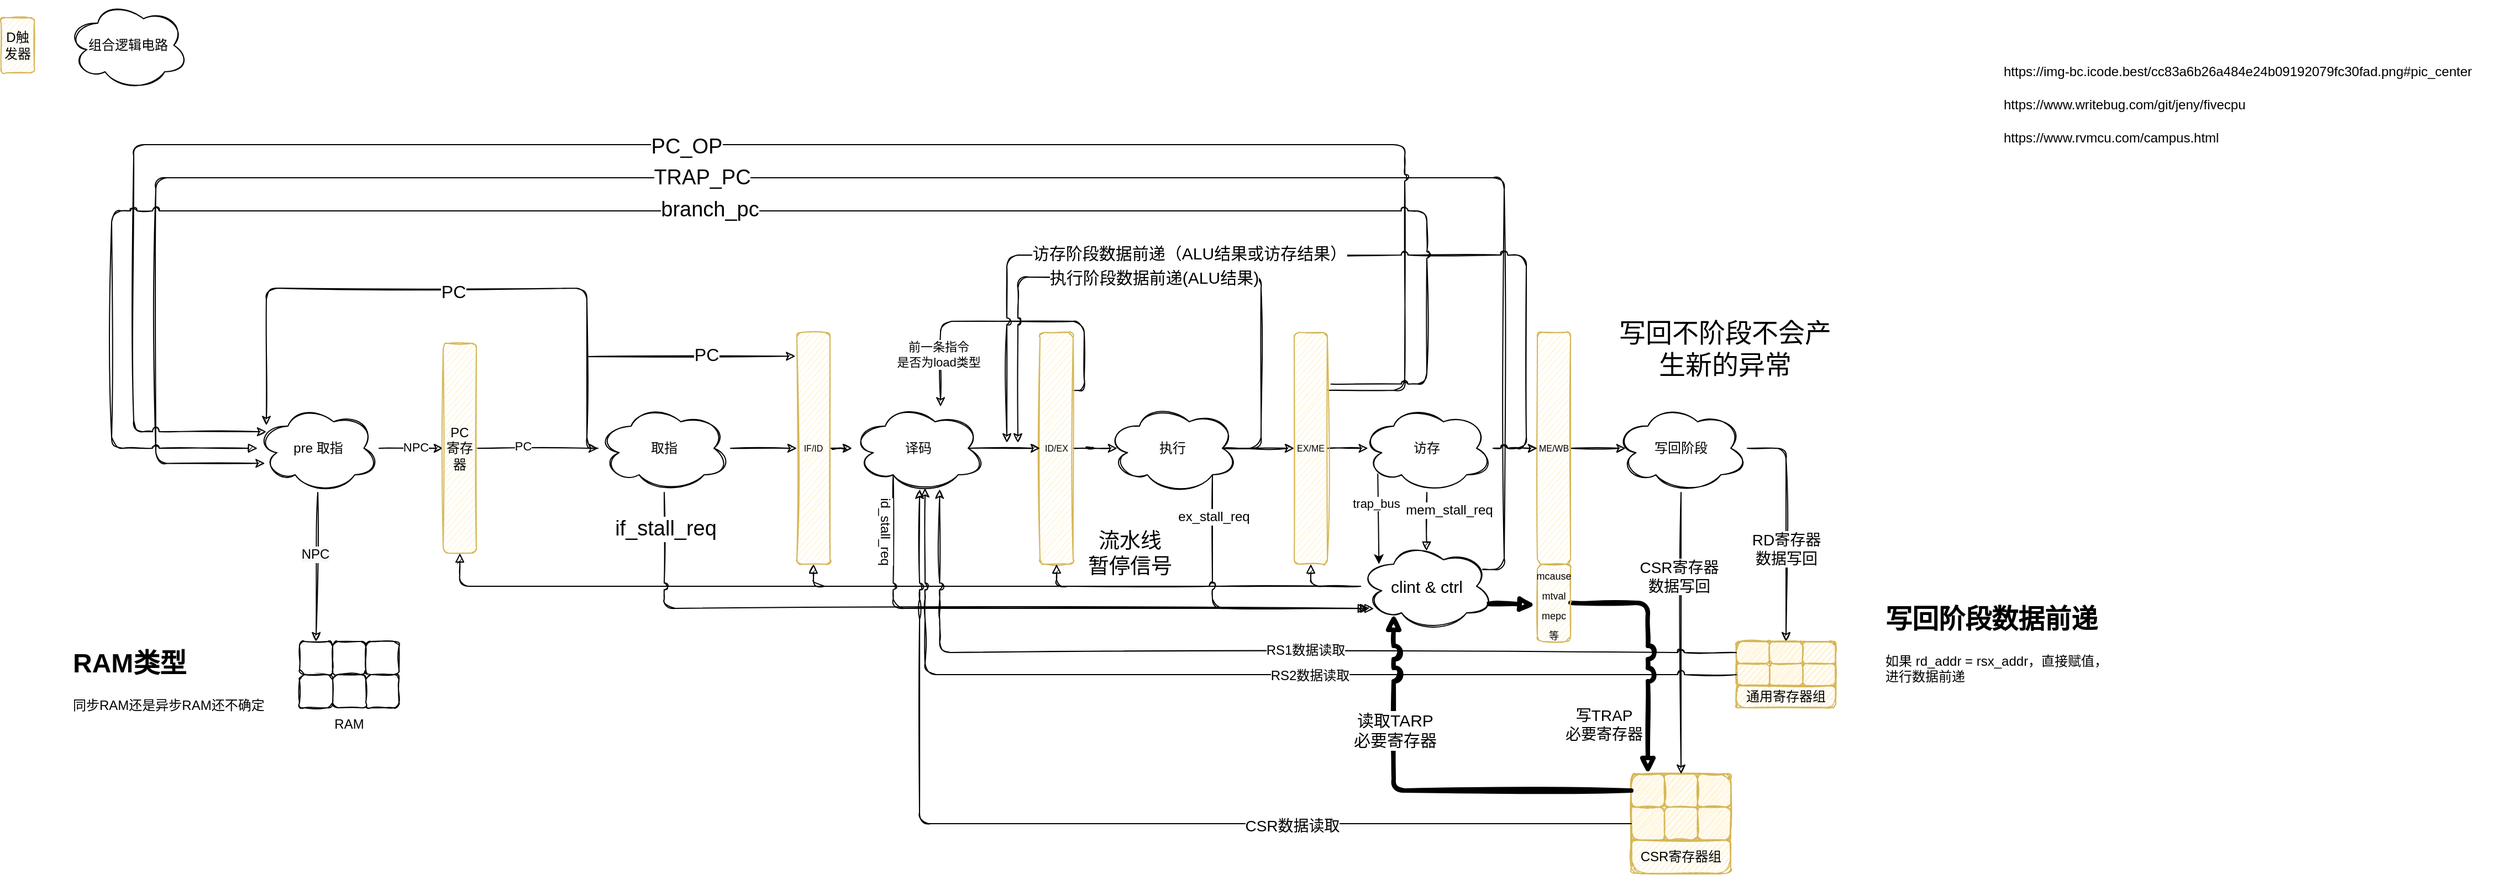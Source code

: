 <mxfile>
    <diagram id="fFQ4FI2WHlDWYevL5R3L" name="第 1 页">
        <mxGraphModel dx="1967" dy="697" grid="1" gridSize="10" guides="1" tooltips="1" connect="1" arrows="1" fold="1" page="1" pageScale="1" pageWidth="827" pageHeight="1169" background="#ffffff" math="0" shadow="0">
            <root>
                <mxCell id="0"/>
                <mxCell id="1" parent="0"/>
                <mxCell id="73" style="edgeStyle=orthogonalEdgeStyle;rounded=1;sketch=1;jumpStyle=arc;jumpSize=6;html=1;fontSize=9;endArrow=block;strokeColor=default;strokeWidth=1;entryX=0.5;entryY=1;entryDx=0;entryDy=0;" parent="1" source="54" target="zGGGupaVOVgGhXEfBQD1-1" edge="1">
                    <mxGeometry relative="1" as="geometry">
                        <mxPoint x="7.5" y="580" as="targetPoint"/>
                    </mxGeometry>
                </mxCell>
                <mxCell id="74" style="edgeStyle=orthogonalEdgeStyle;rounded=1;sketch=1;jumpStyle=arc;jumpSize=6;html=1;entryX=0.5;entryY=1;entryDx=0;entryDy=0;fontSize=9;endArrow=block;strokeColor=default;strokeWidth=1;" parent="1" source="54" target="36" edge="1">
                    <mxGeometry relative="1" as="geometry"/>
                </mxCell>
                <mxCell id="75" value="流水线&lt;br&gt;暂停信号" style="edgeLabel;html=1;align=center;verticalAlign=middle;resizable=0;points=[];fontSize=19;rounded=1;" parent="74" vertex="1" connectable="0">
                    <mxGeometry x="0.449" y="1" relative="1" as="geometry">
                        <mxPoint x="403" y="-31" as="offset"/>
                    </mxGeometry>
                </mxCell>
                <mxCell id="77" style="edgeStyle=orthogonalEdgeStyle;rounded=1;sketch=1;jumpStyle=arc;jumpSize=6;html=1;fontSize=19;endArrow=block;strokeColor=default;strokeWidth=1;" parent="1" source="AuDMVpWPDX14XM7IN1FL-46" target="54" edge="1">
                    <mxGeometry relative="1" as="geometry">
                        <mxPoint x="-40" y="610" as="targetPoint"/>
                        <Array as="points">
                            <mxPoint x="-100" y="600"/>
                        </Array>
                    </mxGeometry>
                </mxCell>
                <mxCell id="82" value="if_stall_req" style="edgeLabel;html=1;align=center;verticalAlign=middle;resizable=0;points=[];fontSize=19;rounded=1;" parent="77" vertex="1" connectable="0">
                    <mxGeometry x="-0.909" y="1" relative="1" as="geometry">
                        <mxPoint y="-1" as="offset"/>
                    </mxGeometry>
                </mxCell>
                <mxCell id="60" style="edgeStyle=orthogonalEdgeStyle;rounded=1;sketch=1;jumpStyle=arc;html=1;fontSize=14;jumpSize=12;entryX=0.061;entryY=0.671;entryDx=0;entryDy=0;entryPerimeter=0;exitX=0.92;exitY=0.31;exitDx=0;exitDy=0;exitPerimeter=0;" parent="1" source="54" target="6" edge="1">
                    <mxGeometry relative="1" as="geometry">
                        <mxPoint x="-560" y="280" as="targetPoint"/>
                        <mxPoint x="660" y="545" as="sourcePoint"/>
                        <Array as="points">
                            <mxPoint x="660" y="565"/>
                            <mxPoint x="660" y="210"/>
                            <mxPoint x="-560" y="210"/>
                            <mxPoint x="-560" y="469"/>
                        </Array>
                    </mxGeometry>
                </mxCell>
                <mxCell id="61" value="TRAP_PC" style="edgeLabel;html=1;align=center;verticalAlign=middle;resizable=0;points=[];fontSize=19;rounded=1;" parent="60" vertex="1" connectable="0">
                    <mxGeometry x="0.128" relative="1" as="geometry">
                        <mxPoint as="offset"/>
                    </mxGeometry>
                </mxCell>
                <mxCell id="AuDMVpWPDX14XM7IN1FL-55" style="edgeStyle=orthogonalEdgeStyle;rounded=1;orthogonalLoop=1;jettySize=auto;html=1;fontSize=12;sketch=1;" parent="1" source="zGGGupaVOVgGhXEfBQD1-1" target="AuDMVpWPDX14XM7IN1FL-47" edge="1">
                    <mxGeometry relative="1" as="geometry"/>
                </mxCell>
                <mxCell id="zGGGupaVOVgGhXEfBQD1-1" value="IF/ID" style="rounded=1;whiteSpace=wrap;html=1;fontSize=8;fillColor=#fff2cc;strokeColor=#d6b656;sketch=1;" parent="1" vertex="1">
                    <mxGeometry x="20" y="350" width="30" height="210" as="geometry"/>
                </mxCell>
                <mxCell id="AuDMVpWPDX14XM7IN1FL-58" style="edgeStyle=orthogonalEdgeStyle;rounded=1;orthogonalLoop=1;jettySize=auto;html=1;exitX=1;exitY=0.5;exitDx=0;exitDy=0;entryX=0.083;entryY=0.5;entryDx=0;entryDy=0;entryPerimeter=0;fontSize=12;sketch=1;" parent="1" source="AuDMVpWPDX14XM7IN1FL-5" target="AuDMVpWPDX14XM7IN1FL-49" edge="1">
                    <mxGeometry relative="1" as="geometry"/>
                </mxCell>
                <mxCell id="49" style="edgeStyle=orthogonalEdgeStyle;html=1;exitX=1;exitY=0.25;exitDx=0;exitDy=0;jumpStyle=line;rounded=1;sketch=1;" parent="1" source="AuDMVpWPDX14XM7IN1FL-5" target="AuDMVpWPDX14XM7IN1FL-47" edge="1">
                    <mxGeometry relative="1" as="geometry">
                        <mxPoint x="150" y="320" as="targetPoint"/>
                        <Array as="points">
                            <mxPoint x="280" y="403"/>
                            <mxPoint x="280" y="340"/>
                            <mxPoint x="150" y="340"/>
                        </Array>
                    </mxGeometry>
                </mxCell>
                <mxCell id="50" value="前一条指令&lt;br&gt;是否为load类型" style="edgeLabel;html=1;align=center;verticalAlign=middle;resizable=0;points=[];sketch=1;rounded=1;" parent="49" vertex="1" connectable="0">
                    <mxGeometry x="-0.169" y="-1" relative="1" as="geometry">
                        <mxPoint x="-88" y="31" as="offset"/>
                    </mxGeometry>
                </mxCell>
                <mxCell id="AuDMVpWPDX14XM7IN1FL-5" value="ID/EX" style="rounded=1;whiteSpace=wrap;html=1;fontSize=8;fillColor=#fff2cc;strokeColor=#d6b656;sketch=1;" parent="1" vertex="1">
                    <mxGeometry x="240" y="350" width="30" height="210" as="geometry"/>
                </mxCell>
                <mxCell id="AuDMVpWPDX14XM7IN1FL-61" style="edgeStyle=orthogonalEdgeStyle;rounded=1;orthogonalLoop=1;jettySize=auto;html=1;exitX=1;exitY=0.5;exitDx=0;exitDy=0;entryX=0.057;entryY=0.5;entryDx=0;entryDy=0;entryPerimeter=0;fontSize=12;sketch=1;" parent="1" source="AuDMVpWPDX14XM7IN1FL-6" target="AuDMVpWPDX14XM7IN1FL-50" edge="1">
                    <mxGeometry relative="1" as="geometry"/>
                </mxCell>
                <mxCell id="52" style="edgeStyle=orthogonalEdgeStyle;rounded=1;sketch=1;jumpStyle=arc;html=1;exitX=1;exitY=0.25;exitDx=0;exitDy=0;fontSize=19;entryX=0.073;entryY=0.313;entryDx=0;entryDy=0;entryPerimeter=0;" parent="1" source="AuDMVpWPDX14XM7IN1FL-6" target="6" edge="1">
                    <mxGeometry relative="1" as="geometry">
                        <mxPoint x="-570" y="440" as="targetPoint"/>
                        <Array as="points">
                            <mxPoint x="570" y="403"/>
                            <mxPoint x="570" y="180"/>
                            <mxPoint x="-580" y="180"/>
                            <mxPoint x="-580" y="440"/>
                        </Array>
                    </mxGeometry>
                </mxCell>
                <mxCell id="53" value="PC_OP" style="edgeLabel;html=1;align=center;verticalAlign=middle;resizable=0;points=[];fontSize=19;rounded=1;" parent="52" vertex="1" connectable="0">
                    <mxGeometry x="0.035" y="2" relative="1" as="geometry">
                        <mxPoint as="offset"/>
                    </mxGeometry>
                </mxCell>
                <mxCell id="AuDMVpWPDX14XM7IN1FL-6" value="EX/ME" style="rounded=1;whiteSpace=wrap;html=1;fontSize=8;fillColor=#fff2cc;strokeColor=#d6b656;sketch=1;" parent="1" vertex="1">
                    <mxGeometry x="470" y="350" width="30" height="210" as="geometry"/>
                </mxCell>
                <mxCell id="AuDMVpWPDX14XM7IN1FL-70" style="edgeStyle=orthogonalEdgeStyle;rounded=1;orthogonalLoop=1;jettySize=auto;html=1;entryX=0.083;entryY=0.5;entryDx=0;entryDy=0;entryPerimeter=0;fontSize=12;sketch=1;" parent="1" source="AuDMVpWPDX14XM7IN1FL-7" target="AuDMVpWPDX14XM7IN1FL-69" edge="1">
                    <mxGeometry relative="1" as="geometry"/>
                </mxCell>
                <mxCell id="AuDMVpWPDX14XM7IN1FL-7" value="ME/WB" style="rounded=1;whiteSpace=wrap;html=1;fontSize=8;fillColor=#fff2cc;strokeColor=#d6b656;sketch=1;" parent="1" vertex="1">
                    <mxGeometry x="690" y="350" width="30" height="210" as="geometry"/>
                </mxCell>
                <mxCell id="AuDMVpWPDX14XM7IN1FL-26" value="" style="group;sketch=1;rounded=1;fillColor=#fff2cc;strokeColor=#d6b656;" parent="1" vertex="1" connectable="0">
                    <mxGeometry x="775" y="750" width="90" height="90" as="geometry"/>
                </mxCell>
                <mxCell id="AuDMVpWPDX14XM7IN1FL-27" value="" style="group;sketch=1;rounded=1;fillColor=#fff2cc;strokeColor=#d6b656;" parent="AuDMVpWPDX14XM7IN1FL-26" vertex="1" connectable="0">
                    <mxGeometry width="90" height="60" as="geometry"/>
                </mxCell>
                <mxCell id="AuDMVpWPDX14XM7IN1FL-28" value="" style="rounded=1;whiteSpace=wrap;html=1;fontSize=8;sketch=1;fillColor=#fff2cc;strokeColor=#d6b656;" parent="AuDMVpWPDX14XM7IN1FL-27" vertex="1">
                    <mxGeometry width="30" height="30" as="geometry"/>
                </mxCell>
                <mxCell id="AuDMVpWPDX14XM7IN1FL-29" value="" style="rounded=1;whiteSpace=wrap;html=1;fontSize=8;sketch=1;fillColor=#fff2cc;strokeColor=#d6b656;" parent="AuDMVpWPDX14XM7IN1FL-27" vertex="1">
                    <mxGeometry x="30" width="30" height="30" as="geometry"/>
                </mxCell>
                <mxCell id="AuDMVpWPDX14XM7IN1FL-30" value="" style="rounded=1;whiteSpace=wrap;html=1;fontSize=8;sketch=1;fillColor=#fff2cc;strokeColor=#d6b656;" parent="AuDMVpWPDX14XM7IN1FL-27" vertex="1">
                    <mxGeometry x="60" width="30" height="30" as="geometry"/>
                </mxCell>
                <mxCell id="AuDMVpWPDX14XM7IN1FL-31" value="" style="rounded=1;whiteSpace=wrap;html=1;fontSize=8;sketch=1;fillColor=#fff2cc;strokeColor=#d6b656;" parent="AuDMVpWPDX14XM7IN1FL-27" vertex="1">
                    <mxGeometry x="60" y="30" width="30" height="30" as="geometry"/>
                </mxCell>
                <mxCell id="AuDMVpWPDX14XM7IN1FL-32" value="" style="rounded=1;whiteSpace=wrap;html=1;fontSize=8;sketch=1;fillColor=#fff2cc;strokeColor=#d6b656;" parent="AuDMVpWPDX14XM7IN1FL-27" vertex="1">
                    <mxGeometry x="30" y="30" width="30" height="30" as="geometry"/>
                </mxCell>
                <mxCell id="AuDMVpWPDX14XM7IN1FL-33" value="" style="rounded=1;whiteSpace=wrap;html=1;fontSize=8;sketch=1;fillColor=#fff2cc;strokeColor=#d6b656;" parent="AuDMVpWPDX14XM7IN1FL-27" vertex="1">
                    <mxGeometry y="30" width="30" height="30" as="geometry"/>
                </mxCell>
                <mxCell id="AuDMVpWPDX14XM7IN1FL-34" value="CSR寄存器组" style="text;html=1;strokeColor=#d6b656;fillColor=#fff2cc;align=center;verticalAlign=middle;whiteSpace=wrap;rounded=1;fontSize=12;sketch=1;" parent="AuDMVpWPDX14XM7IN1FL-26" vertex="1">
                    <mxGeometry y="60" width="90" height="30" as="geometry"/>
                </mxCell>
                <mxCell id="AuDMVpWPDX14XM7IN1FL-37" value="" style="group;sketch=1;rounded=1;" parent="1" vertex="1" connectable="0">
                    <mxGeometry x="-430" y="630" width="90" height="90" as="geometry"/>
                </mxCell>
                <mxCell id="AuDMVpWPDX14XM7IN1FL-38" value="" style="group;sketch=1;rounded=1;" parent="AuDMVpWPDX14XM7IN1FL-37" vertex="1" connectable="0">
                    <mxGeometry width="90" height="60" as="geometry"/>
                </mxCell>
                <mxCell id="AuDMVpWPDX14XM7IN1FL-39" value="" style="rounded=1;whiteSpace=wrap;html=1;fontSize=8;sketch=1;" parent="AuDMVpWPDX14XM7IN1FL-38" vertex="1">
                    <mxGeometry width="30" height="30" as="geometry"/>
                </mxCell>
                <mxCell id="AuDMVpWPDX14XM7IN1FL-40" value="" style="rounded=1;whiteSpace=wrap;html=1;fontSize=8;sketch=1;" parent="AuDMVpWPDX14XM7IN1FL-38" vertex="1">
                    <mxGeometry x="30" width="30" height="30" as="geometry"/>
                </mxCell>
                <mxCell id="AuDMVpWPDX14XM7IN1FL-41" value="" style="rounded=1;whiteSpace=wrap;html=1;fontSize=8;sketch=1;" parent="AuDMVpWPDX14XM7IN1FL-38" vertex="1">
                    <mxGeometry x="60" width="30" height="30" as="geometry"/>
                </mxCell>
                <mxCell id="AuDMVpWPDX14XM7IN1FL-42" value="" style="rounded=1;whiteSpace=wrap;html=1;fontSize=8;sketch=1;" parent="AuDMVpWPDX14XM7IN1FL-38" vertex="1">
                    <mxGeometry x="60" y="30" width="30" height="30" as="geometry"/>
                </mxCell>
                <mxCell id="AuDMVpWPDX14XM7IN1FL-43" value="" style="rounded=1;whiteSpace=wrap;html=1;fontSize=8;sketch=1;" parent="AuDMVpWPDX14XM7IN1FL-38" vertex="1">
                    <mxGeometry x="30" y="30" width="30" height="30" as="geometry"/>
                </mxCell>
                <mxCell id="AuDMVpWPDX14XM7IN1FL-44" value="" style="rounded=1;whiteSpace=wrap;html=1;fontSize=8;sketch=1;" parent="AuDMVpWPDX14XM7IN1FL-38" vertex="1">
                    <mxGeometry y="30" width="30" height="30" as="geometry"/>
                </mxCell>
                <mxCell id="AuDMVpWPDX14XM7IN1FL-45" value="RAM" style="text;html=1;strokeColor=none;fillColor=none;align=center;verticalAlign=middle;whiteSpace=wrap;rounded=1;fontSize=12;sketch=1;" parent="AuDMVpWPDX14XM7IN1FL-37" vertex="1">
                    <mxGeometry y="60" width="90" height="30" as="geometry"/>
                </mxCell>
                <mxCell id="AuDMVpWPDX14XM7IN1FL-52" style="edgeStyle=orthogonalEdgeStyle;rounded=1;orthogonalLoop=1;jettySize=auto;html=1;entryX=0;entryY=0.5;entryDx=0;entryDy=0;fontSize=12;sketch=1;" parent="1" source="AuDMVpWPDX14XM7IN1FL-46" target="zGGGupaVOVgGhXEfBQD1-1" edge="1">
                    <mxGeometry relative="1" as="geometry"/>
                </mxCell>
                <mxCell id="44" style="edgeStyle=orthogonalEdgeStyle;html=1;sketch=1;rounded=1;" parent="1" source="AuDMVpWPDX14XM7IN1FL-46" target="6" edge="1">
                    <mxGeometry relative="1" as="geometry">
                        <mxPoint x="-450" y="320" as="targetPoint"/>
                        <Array as="points">
                            <mxPoint x="-170" y="455"/>
                            <mxPoint x="-170" y="310"/>
                            <mxPoint x="-460" y="310"/>
                        </Array>
                    </mxGeometry>
                </mxCell>
                <mxCell id="45" value="PC" style="edgeLabel;html=1;align=center;verticalAlign=middle;resizable=0;points=[];fontSize=16;sketch=1;rounded=1;" parent="44" vertex="1" connectable="0">
                    <mxGeometry x="-0.029" y="3" relative="1" as="geometry">
                        <mxPoint as="offset"/>
                    </mxGeometry>
                </mxCell>
                <mxCell id="AuDMVpWPDX14XM7IN1FL-46" value="取指" style="ellipse;shape=cloud;whiteSpace=wrap;html=1;fontSize=12;sketch=1;rounded=1;" parent="1" vertex="1">
                    <mxGeometry x="-160" y="415" width="120" height="80" as="geometry"/>
                </mxCell>
                <mxCell id="AuDMVpWPDX14XM7IN1FL-56" style="edgeStyle=orthogonalEdgeStyle;rounded=1;orthogonalLoop=1;jettySize=auto;html=1;exitX=0.875;exitY=0.5;exitDx=0;exitDy=0;exitPerimeter=0;entryX=0;entryY=0.5;entryDx=0;entryDy=0;fontSize=12;sketch=1;" parent="1" source="AuDMVpWPDX14XM7IN1FL-47" target="AuDMVpWPDX14XM7IN1FL-5" edge="1">
                    <mxGeometry relative="1" as="geometry"/>
                </mxCell>
                <mxCell id="79" style="edgeStyle=orthogonalEdgeStyle;rounded=1;sketch=1;jumpStyle=arc;jumpSize=6;html=1;exitX=0.31;exitY=0.8;exitDx=0;exitDy=0;exitPerimeter=0;fontSize=19;endArrow=block;strokeColor=default;strokeWidth=1;" parent="1" source="AuDMVpWPDX14XM7IN1FL-47" edge="1">
                    <mxGeometry relative="1" as="geometry">
                        <mxPoint x="536" y="600" as="targetPoint"/>
                        <Array as="points">
                            <mxPoint x="107" y="600"/>
                        </Array>
                    </mxGeometry>
                </mxCell>
                <mxCell id="83" value="id_stall_req" style="edgeLabel;html=1;align=center;verticalAlign=middle;resizable=0;points=[];fontSize=12;rotation=90;rounded=1;" parent="79" vertex="1" connectable="0">
                    <mxGeometry x="-0.859" relative="1" as="geometry">
                        <mxPoint x="-7" y="12" as="offset"/>
                    </mxGeometry>
                </mxCell>
                <mxCell id="AuDMVpWPDX14XM7IN1FL-47" value="译码" style="ellipse;shape=cloud;whiteSpace=wrap;html=1;fontSize=12;sketch=1;rounded=1;" parent="1" vertex="1">
                    <mxGeometry x="70" y="415" width="120" height="80" as="geometry"/>
                </mxCell>
                <mxCell id="AuDMVpWPDX14XM7IN1FL-59" style="edgeStyle=orthogonalEdgeStyle;rounded=1;orthogonalLoop=1;jettySize=auto;html=1;entryX=0;entryY=0.5;entryDx=0;entryDy=0;fontSize=12;sketch=1;" parent="1" source="AuDMVpWPDX14XM7IN1FL-49" target="AuDMVpWPDX14XM7IN1FL-6" edge="1">
                    <mxGeometry relative="1" as="geometry"/>
                </mxCell>
                <mxCell id="AuDMVpWPDX14XM7IN1FL-67" style="edgeStyle=orthogonalEdgeStyle;rounded=1;orthogonalLoop=1;jettySize=auto;html=1;exitX=0.875;exitY=0.5;exitDx=0;exitDy=0;exitPerimeter=0;fontSize=12;sketch=1;jumpStyle=arc;" parent="1" source="AuDMVpWPDX14XM7IN1FL-49" edge="1">
                    <mxGeometry relative="1" as="geometry">
                        <mxPoint x="220" y="450" as="targetPoint"/>
                        <Array as="points">
                            <mxPoint x="440" y="455"/>
                            <mxPoint x="440" y="300"/>
                            <mxPoint x="220" y="300"/>
                        </Array>
                    </mxGeometry>
                </mxCell>
                <mxCell id="AuDMVpWPDX14XM7IN1FL-89" value="执行阶段数据前递(ALU结果)" style="edgeLabel;html=1;align=center;verticalAlign=middle;resizable=0;points=[];fontSize=15;sketch=1;rounded=1;" parent="AuDMVpWPDX14XM7IN1FL-67" vertex="1" connectable="0">
                    <mxGeometry x="0.025" relative="1" as="geometry">
                        <mxPoint as="offset"/>
                    </mxGeometry>
                </mxCell>
                <mxCell id="81" style="edgeStyle=orthogonalEdgeStyle;rounded=1;sketch=1;jumpStyle=arc;jumpSize=6;html=1;exitX=0.8;exitY=0.8;exitDx=0;exitDy=0;exitPerimeter=0;fontSize=19;endArrow=block;strokeColor=default;strokeWidth=1;entryX=0.101;entryY=0.753;entryDx=0;entryDy=0;entryPerimeter=0;" parent="1" source="AuDMVpWPDX14XM7IN1FL-49" target="54" edge="1">
                    <mxGeometry relative="1" as="geometry">
                        <mxPoint x="510" y="610" as="targetPoint"/>
                        <Array as="points">
                            <mxPoint x="396" y="600"/>
                            <mxPoint x="510" y="600"/>
                        </Array>
                    </mxGeometry>
                </mxCell>
                <mxCell id="84" value="ex_stall_req" style="edgeLabel;html=1;align=center;verticalAlign=middle;resizable=0;points=[];fontSize=12;rounded=1;" parent="81" vertex="1" connectable="0">
                    <mxGeometry x="-0.721" y="1" relative="1" as="geometry">
                        <mxPoint as="offset"/>
                    </mxGeometry>
                </mxCell>
                <mxCell id="AuDMVpWPDX14XM7IN1FL-49" value="执行" style="ellipse;shape=cloud;whiteSpace=wrap;html=1;fontSize=12;sketch=1;rounded=1;" parent="1" vertex="1">
                    <mxGeometry x="300" y="415" width="120" height="80" as="geometry"/>
                </mxCell>
                <mxCell id="AuDMVpWPDX14XM7IN1FL-62" style="edgeStyle=orthogonalEdgeStyle;rounded=1;orthogonalLoop=1;jettySize=auto;html=1;entryX=0;entryY=0.5;entryDx=0;entryDy=0;fontSize=12;sketch=1;jumpStyle=arc;jumpSize=6;" parent="1" source="AuDMVpWPDX14XM7IN1FL-50" target="AuDMVpWPDX14XM7IN1FL-7" edge="1">
                    <mxGeometry relative="1" as="geometry"/>
                </mxCell>
                <mxCell id="AuDMVpWPDX14XM7IN1FL-68" style="edgeStyle=orthogonalEdgeStyle;rounded=1;orthogonalLoop=1;jettySize=auto;html=1;fontSize=12;sketch=1;jumpStyle=arc;" parent="1" source="AuDMVpWPDX14XM7IN1FL-50" edge="1">
                    <mxGeometry relative="1" as="geometry">
                        <mxPoint x="210" y="450" as="targetPoint"/>
                        <Array as="points">
                            <mxPoint x="680" y="455"/>
                            <mxPoint x="680" y="280"/>
                            <mxPoint x="210" y="280"/>
                        </Array>
                    </mxGeometry>
                </mxCell>
                <mxCell id="AuDMVpWPDX14XM7IN1FL-88" value="访存阶段数据前递（ALU结果或访存结果）" style="edgeLabel;html=1;align=center;verticalAlign=middle;resizable=0;points=[];fontSize=15;sketch=1;rounded=1;" parent="AuDMVpWPDX14XM7IN1FL-68" vertex="1" connectable="0">
                    <mxGeometry x="0.093" y="-2" relative="1" as="geometry">
                        <mxPoint x="-48" as="offset"/>
                    </mxGeometry>
                </mxCell>
                <mxCell id="85" style="edgeStyle=orthogonalEdgeStyle;rounded=1;sketch=1;jumpStyle=arc;jumpSize=6;html=1;entryX=0.498;entryY=0.099;entryDx=0;entryDy=0;entryPerimeter=0;fontSize=12;endArrow=block;strokeColor=default;strokeWidth=1;" parent="1" source="AuDMVpWPDX14XM7IN1FL-50" target="54" edge="1">
                    <mxGeometry relative="1" as="geometry"/>
                </mxCell>
                <mxCell id="86" value="mem_stall_req" style="edgeLabel;html=1;align=center;verticalAlign=middle;resizable=0;points=[];fontSize=12;rounded=1;rotation=0;" parent="85" vertex="1" connectable="0">
                    <mxGeometry x="-0.022" y="-1" relative="1" as="geometry">
                        <mxPoint x="21" y="-10" as="offset"/>
                    </mxGeometry>
                </mxCell>
                <mxCell id="93" style="edgeStyle=none;html=1;exitX=0.13;exitY=0.77;exitDx=0;exitDy=0;exitPerimeter=0;entryX=0.139;entryY=0.249;entryDx=0;entryDy=0;entryPerimeter=0;" edge="1" parent="1" source="AuDMVpWPDX14XM7IN1FL-50" target="54">
                    <mxGeometry relative="1" as="geometry"/>
                </mxCell>
                <mxCell id="94" value="trap_bus" style="edgeLabel;html=1;align=center;verticalAlign=middle;resizable=0;points=[];" vertex="1" connectable="0" parent="93">
                    <mxGeometry x="-0.31" y="-2" relative="1" as="geometry">
                        <mxPoint as="offset"/>
                    </mxGeometry>
                </mxCell>
                <mxCell id="AuDMVpWPDX14XM7IN1FL-50" value="访存" style="ellipse;shape=cloud;whiteSpace=wrap;html=1;fontSize=12;sketch=1;rounded=1;" parent="1" vertex="1">
                    <mxGeometry x="530" y="415" width="120" height="80" as="geometry"/>
                </mxCell>
                <mxCell id="AuDMVpWPDX14XM7IN1FL-80" style="edgeStyle=orthogonalEdgeStyle;rounded=1;orthogonalLoop=1;jettySize=auto;html=1;entryX=0.5;entryY=0;entryDx=0;entryDy=0;fontSize=12;sketch=1;" parent="1" source="AuDMVpWPDX14XM7IN1FL-69" target="AuDMVpWPDX14XM7IN1FL-74" edge="1">
                    <mxGeometry relative="1" as="geometry"/>
                </mxCell>
                <mxCell id="AuDMVpWPDX14XM7IN1FL-81" value="RD寄存器&lt;br style=&quot;font-size: 14px;&quot;&gt;数据写回" style="edgeLabel;html=1;align=center;verticalAlign=middle;resizable=0;points=[];fontSize=14;sketch=1;rounded=1;" parent="AuDMVpWPDX14XM7IN1FL-80" vertex="1" connectable="0">
                    <mxGeometry x="0.044" y="-2" relative="1" as="geometry">
                        <mxPoint x="2" y="16" as="offset"/>
                    </mxGeometry>
                </mxCell>
                <mxCell id="56" style="edgeStyle=orthogonalEdgeStyle;rounded=1;sketch=1;jumpStyle=arc;html=1;entryX=0.5;entryY=0;entryDx=0;entryDy=0;fontSize=19;" parent="1" source="AuDMVpWPDX14XM7IN1FL-69" target="AuDMVpWPDX14XM7IN1FL-29" edge="1">
                    <mxGeometry relative="1" as="geometry"/>
                </mxCell>
                <mxCell id="57" value="CSR寄存器&lt;br style=&quot;font-size: 14px;&quot;&gt;数据写回" style="edgeLabel;html=1;align=center;verticalAlign=middle;resizable=0;points=[];fontSize=14;rounded=1;" parent="56" vertex="1" connectable="0">
                    <mxGeometry x="-0.406" y="-2" relative="1" as="geometry">
                        <mxPoint as="offset"/>
                    </mxGeometry>
                </mxCell>
                <mxCell id="AuDMVpWPDX14XM7IN1FL-69" value="写回阶段" style="ellipse;shape=cloud;whiteSpace=wrap;html=1;fontSize=12;sketch=1;rounded=1;" parent="1" vertex="1">
                    <mxGeometry x="760" y="415" width="120" height="80" as="geometry"/>
                </mxCell>
                <mxCell id="AuDMVpWPDX14XM7IN1FL-71" value="" style="group;fillColor=#fff2cc;strokeColor=#d6b656;sketch=1;rounded=1;" parent="1" vertex="1" connectable="0">
                    <mxGeometry x="870" y="630" width="90" height="60" as="geometry"/>
                </mxCell>
                <mxCell id="AuDMVpWPDX14XM7IN1FL-72" value="" style="group;fillColor=#fff2cc;strokeColor=#d6b656;sketch=1;rounded=1;" parent="AuDMVpWPDX14XM7IN1FL-71" vertex="1" connectable="0">
                    <mxGeometry width="90" height="40" as="geometry"/>
                </mxCell>
                <mxCell id="AuDMVpWPDX14XM7IN1FL-73" value="" style="rounded=1;whiteSpace=wrap;html=1;fontSize=8;fillColor=#fff2cc;strokeColor=#d6b656;sketch=1;" parent="AuDMVpWPDX14XM7IN1FL-72" vertex="1">
                    <mxGeometry width="30" height="20" as="geometry"/>
                </mxCell>
                <mxCell id="AuDMVpWPDX14XM7IN1FL-74" value="" style="rounded=1;whiteSpace=wrap;html=1;fontSize=8;fillColor=#fff2cc;strokeColor=#d6b656;sketch=1;" parent="AuDMVpWPDX14XM7IN1FL-72" vertex="1">
                    <mxGeometry x="30" width="30" height="20" as="geometry"/>
                </mxCell>
                <mxCell id="AuDMVpWPDX14XM7IN1FL-75" value="" style="rounded=1;whiteSpace=wrap;html=1;fontSize=8;fillColor=#fff2cc;strokeColor=#d6b656;sketch=1;" parent="AuDMVpWPDX14XM7IN1FL-72" vertex="1">
                    <mxGeometry x="60" width="30" height="20" as="geometry"/>
                </mxCell>
                <mxCell id="AuDMVpWPDX14XM7IN1FL-76" value="" style="rounded=1;whiteSpace=wrap;html=1;fontSize=8;fillColor=#fff2cc;strokeColor=#d6b656;sketch=1;" parent="AuDMVpWPDX14XM7IN1FL-72" vertex="1">
                    <mxGeometry x="60" y="20" width="30" height="20" as="geometry"/>
                </mxCell>
                <mxCell id="AuDMVpWPDX14XM7IN1FL-77" value="" style="rounded=1;whiteSpace=wrap;html=1;fontSize=8;fillColor=#fff2cc;strokeColor=#d6b656;sketch=1;" parent="AuDMVpWPDX14XM7IN1FL-72" vertex="1">
                    <mxGeometry x="30" y="20" width="30" height="20" as="geometry"/>
                </mxCell>
                <mxCell id="AuDMVpWPDX14XM7IN1FL-78" value="" style="rounded=1;whiteSpace=wrap;html=1;fontSize=8;fillColor=#fff2cc;strokeColor=#d6b656;sketch=1;" parent="AuDMVpWPDX14XM7IN1FL-72" vertex="1">
                    <mxGeometry y="20" width="30" height="20" as="geometry"/>
                </mxCell>
                <mxCell id="AuDMVpWPDX14XM7IN1FL-79" value="通用寄存器组" style="text;html=1;strokeColor=#d6b656;fillColor=#fff2cc;align=center;verticalAlign=middle;whiteSpace=wrap;rounded=1;fontSize=12;sketch=1;" parent="AuDMVpWPDX14XM7IN1FL-71" vertex="1">
                    <mxGeometry y="40" width="90" height="20" as="geometry"/>
                </mxCell>
                <mxCell id="AuDMVpWPDX14XM7IN1FL-82" style="edgeStyle=orthogonalEdgeStyle;rounded=1;orthogonalLoop=1;jettySize=auto;html=1;entryX=0.66;entryY=0.965;entryDx=0;entryDy=0;entryPerimeter=0;fontSize=12;sketch=1;jumpStyle=arc;" parent="1" source="AuDMVpWPDX14XM7IN1FL-73" target="AuDMVpWPDX14XM7IN1FL-47" edge="1">
                    <mxGeometry relative="1" as="geometry">
                        <Array as="points">
                            <mxPoint x="149" y="640"/>
                        </Array>
                    </mxGeometry>
                </mxCell>
                <mxCell id="AuDMVpWPDX14XM7IN1FL-84" value="RS1数据读取" style="edgeLabel;html=1;align=center;verticalAlign=middle;resizable=0;points=[];fontSize=12;sketch=1;rounded=1;" parent="AuDMVpWPDX14XM7IN1FL-82" vertex="1" connectable="0">
                    <mxGeometry x="-0.102" y="-2" relative="1" as="geometry">
                        <mxPoint as="offset"/>
                    </mxGeometry>
                </mxCell>
                <mxCell id="AuDMVpWPDX14XM7IN1FL-83" style="edgeStyle=orthogonalEdgeStyle;rounded=1;orthogonalLoop=1;jettySize=auto;html=1;entryX=0.55;entryY=0.95;entryDx=0;entryDy=0;entryPerimeter=0;fontSize=12;sketch=1;jumpStyle=arc;" parent="1" source="AuDMVpWPDX14XM7IN1FL-78" target="AuDMVpWPDX14XM7IN1FL-47" edge="1">
                    <mxGeometry relative="1" as="geometry">
                        <Array as="points">
                            <mxPoint x="136" y="660"/>
                        </Array>
                    </mxGeometry>
                </mxCell>
                <mxCell id="AuDMVpWPDX14XM7IN1FL-85" value="RS2数据读取" style="edgeLabel;html=1;align=center;verticalAlign=middle;resizable=0;points=[];fontSize=12;sketch=1;rounded=1;" parent="AuDMVpWPDX14XM7IN1FL-83" vertex="1" connectable="0">
                    <mxGeometry x="-0.144" y="1" relative="1" as="geometry">
                        <mxPoint as="offset"/>
                    </mxGeometry>
                </mxCell>
                <mxCell id="AuDMVpWPDX14XM7IN1FL-87" value="&lt;h1&gt;写回阶段数据前递&lt;/h1&gt;&lt;div&gt;如果 rd_addr = rsx_addr，直接赋值，进行数据前递&lt;/div&gt;" style="text;html=1;strokeColor=none;fillColor=none;spacing=5;spacingTop=-20;whiteSpace=wrap;overflow=hidden;rounded=1;fontSize=12;sketch=1;" parent="1" vertex="1">
                    <mxGeometry x="1000" y="590" width="210" height="120" as="geometry"/>
                </mxCell>
                <mxCell id="16" style="edgeStyle=none;html=1;entryX=0.5;entryY=0;entryDx=0;entryDy=0;sketch=1;rounded=1;" parent="1" source="6" target="AuDMVpWPDX14XM7IN1FL-39" edge="1">
                    <mxGeometry relative="1" as="geometry"/>
                </mxCell>
                <mxCell id="17" value="&lt;span style=&quot;font-size: 12px ; background-color: rgb(248 , 249 , 250)&quot;&gt;NPC&lt;br&gt;&lt;/span&gt;" style="edgeLabel;html=1;align=center;verticalAlign=middle;resizable=0;points=[];sketch=1;rounded=1;" parent="16" vertex="1" connectable="0">
                    <mxGeometry x="-0.173" y="-2" relative="1" as="geometry">
                        <mxPoint as="offset"/>
                    </mxGeometry>
                </mxCell>
                <mxCell id="37" style="edgeStyle=none;html=1;entryX=0;entryY=0.5;entryDx=0;entryDy=0;sketch=1;rounded=1;" parent="1" source="6" target="36" edge="1">
                    <mxGeometry relative="1" as="geometry"/>
                </mxCell>
                <mxCell id="41" value="NPC" style="edgeLabel;html=1;align=center;verticalAlign=middle;resizable=0;points=[];sketch=1;rounded=1;" parent="37" vertex="1" connectable="0">
                    <mxGeometry x="0.126" y="1" relative="1" as="geometry">
                        <mxPoint as="offset"/>
                    </mxGeometry>
                </mxCell>
                <mxCell id="6" value="pre 取指" style="ellipse;shape=cloud;whiteSpace=wrap;html=1;fontSize=12;sketch=1;rounded=1;" parent="1" vertex="1">
                    <mxGeometry x="-468" y="415" width="110" height="80" as="geometry"/>
                </mxCell>
                <mxCell id="26" value="" style="endArrow=block;html=1;rounded=1;jumpStyle=arc;exitX=1.107;exitY=0.223;exitDx=0;exitDy=0;exitPerimeter=0;edgeStyle=orthogonalEdgeStyle;endFill=1;sketch=1;" parent="1" source="AuDMVpWPDX14XM7IN1FL-6" target="6" edge="1">
                    <mxGeometry width="50" height="50" relative="1" as="geometry">
                        <mxPoint x="540" y="400" as="sourcePoint"/>
                        <mxPoint x="-450" y="200" as="targetPoint"/>
                        <Array as="points">
                            <mxPoint x="590" y="397"/>
                            <mxPoint x="590" y="240"/>
                            <mxPoint x="-600" y="240"/>
                            <mxPoint x="-600" y="455"/>
                        </Array>
                    </mxGeometry>
                </mxCell>
                <mxCell id="28" value="branch_pc" style="edgeLabel;html=1;align=center;verticalAlign=middle;resizable=0;points=[];sketch=1;rounded=1;fontSize=19;" parent="26" vertex="1" connectable="0">
                    <mxGeometry x="0.003" y="-1" relative="1" as="geometry">
                        <mxPoint as="offset"/>
                    </mxGeometry>
                </mxCell>
                <mxCell id="29" value="&lt;h1&gt;RAM类型&lt;/h1&gt;&lt;div&gt;同步RAM还是异步RAM还不确定&lt;/div&gt;" style="text;html=1;strokeColor=none;fillColor=none;spacing=5;spacingTop=-20;whiteSpace=wrap;overflow=hidden;rounded=1;sketch=1;" parent="1" vertex="1">
                    <mxGeometry x="-640" y="630" width="190" height="120" as="geometry"/>
                </mxCell>
                <UserObject label="https://img-bc.icode.best/cc83a6b26a484e24b09192079fc30fad.png#pic_center" link="https://img-bc.icode.best/cc83a6b26a484e24b09192079fc30fad.png#pic_center" id="30">
                    <mxCell style="text;whiteSpace=wrap;html=1;sketch=1;rounded=1;" parent="1" vertex="1">
                        <mxGeometry x="1110" y="100" width="450" height="30" as="geometry"/>
                    </mxCell>
                </UserObject>
                <UserObject label="https://www.writebug.com/git/jeny/fivecpu" link="https://www.writebug.com/git/jeny/fivecpu" id="32">
                    <mxCell style="text;whiteSpace=wrap;html=1;sketch=1;rounded=1;" parent="1" vertex="1">
                        <mxGeometry x="1110" y="130" width="240" height="30" as="geometry"/>
                    </mxCell>
                </UserObject>
                <UserObject label="https://www.rvmcu.com/campus.html" link="https://www.rvmcu.com/campus.html" id="35">
                    <mxCell style="text;whiteSpace=wrap;html=1;sketch=1;rounded=1;" parent="1" vertex="1">
                        <mxGeometry x="1110" y="160" width="220" height="30" as="geometry"/>
                    </mxCell>
                </UserObject>
                <mxCell id="39" style="edgeStyle=none;html=1;sketch=1;rounded=1;" parent="1" source="36" target="AuDMVpWPDX14XM7IN1FL-46" edge="1">
                    <mxGeometry relative="1" as="geometry"/>
                </mxCell>
                <mxCell id="40" value="PC" style="edgeLabel;html=1;align=center;verticalAlign=middle;resizable=0;points=[];sketch=1;rounded=1;" parent="39" vertex="1" connectable="0">
                    <mxGeometry x="-0.235" y="2" relative="1" as="geometry">
                        <mxPoint as="offset"/>
                    </mxGeometry>
                </mxCell>
                <mxCell id="36" value="PC 寄存器" style="rounded=1;whiteSpace=wrap;html=1;fillColor=#fff2cc;strokeColor=#d6b656;sketch=1;" parent="1" vertex="1">
                    <mxGeometry x="-300" y="360" width="30" height="190" as="geometry"/>
                </mxCell>
                <mxCell id="46" value="" style="endArrow=classic;html=1;fontSize=16;entryX=-0.044;entryY=0.103;entryDx=0;entryDy=0;entryPerimeter=0;sketch=1;rounded=1;" parent="1" target="zGGGupaVOVgGhXEfBQD1-1" edge="1">
                    <mxGeometry width="50" height="50" relative="1" as="geometry">
                        <mxPoint x="-170" y="372" as="sourcePoint"/>
                        <mxPoint x="-10" y="380" as="targetPoint"/>
                    </mxGeometry>
                </mxCell>
                <mxCell id="47" value="PC" style="edgeLabel;html=1;align=center;verticalAlign=middle;resizable=0;points=[];fontSize=16;sketch=1;rounded=1;" parent="46" vertex="1" connectable="0">
                    <mxGeometry x="0.146" y="2" relative="1" as="geometry">
                        <mxPoint as="offset"/>
                    </mxGeometry>
                </mxCell>
                <mxCell id="71" style="edgeStyle=orthogonalEdgeStyle;rounded=1;sketch=1;jumpStyle=arc;jumpSize=6;html=1;entryX=0.5;entryY=1;entryDx=0;entryDy=0;fontSize=9;endArrow=block;strokeColor=default;strokeWidth=1;" parent="1" source="54" target="AuDMVpWPDX14XM7IN1FL-6" edge="1">
                    <mxGeometry relative="1" as="geometry"/>
                </mxCell>
                <mxCell id="72" style="edgeStyle=orthogonalEdgeStyle;rounded=1;sketch=1;jumpStyle=arc;jumpSize=6;html=1;entryX=0.5;entryY=1;entryDx=0;entryDy=0;fontSize=9;endArrow=block;strokeColor=default;strokeWidth=1;" parent="1" source="54" target="AuDMVpWPDX14XM7IN1FL-5" edge="1">
                    <mxGeometry relative="1" as="geometry"/>
                </mxCell>
                <mxCell id="87" style="edgeStyle=orthogonalEdgeStyle;rounded=1;sketch=1;jumpStyle=arc;jumpSize=6;html=1;exitX=0.96;exitY=0.7;exitDx=0;exitDy=0;exitPerimeter=0;entryX=-0.064;entryY=0.527;entryDx=0;entryDy=0;entryPerimeter=0;fontSize=12;endArrow=block;strokeColor=default;strokeWidth=4;" parent="1" source="54" target="68" edge="1">
                    <mxGeometry relative="1" as="geometry"/>
                </mxCell>
                <mxCell id="54" value="&lt;font style=&quot;font-size: 15px&quot;&gt;clint &amp;amp; ctrl&lt;/font&gt;" style="ellipse;shape=cloud;whiteSpace=wrap;html=1;fontSize=12;sketch=1;rounded=1;" parent="1" vertex="1">
                    <mxGeometry x="530" y="540" width="120" height="80" as="geometry"/>
                </mxCell>
                <mxCell id="58" style="edgeStyle=orthogonalEdgeStyle;rounded=1;sketch=1;jumpStyle=arc;html=1;entryX=0.509;entryY=0.966;entryDx=0;entryDy=0;entryPerimeter=0;fontSize=14;" parent="1" source="AuDMVpWPDX14XM7IN1FL-33" target="AuDMVpWPDX14XM7IN1FL-47" edge="1">
                    <mxGeometry relative="1" as="geometry">
                        <Array as="points">
                            <mxPoint x="131" y="795"/>
                            <mxPoint x="131" y="520"/>
                        </Array>
                    </mxGeometry>
                </mxCell>
                <mxCell id="59" value="CSR数据读取" style="edgeLabel;html=1;align=center;verticalAlign=middle;resizable=0;points=[];fontSize=14;rounded=1;" parent="58" vertex="1" connectable="0">
                    <mxGeometry x="-0.351" y="2" relative="1" as="geometry">
                        <mxPoint as="offset"/>
                    </mxGeometry>
                </mxCell>
                <mxCell id="66" style="edgeStyle=orthogonalEdgeStyle;rounded=1;sketch=1;jumpStyle=arc;jumpSize=6;html=1;entryX=0.25;entryY=0.813;entryDx=0;entryDy=0;entryPerimeter=0;fontSize=19;strokeWidth=4;endArrow=block;strokeColor=default;exitX=0;exitY=0.5;exitDx=0;exitDy=0;" parent="1" source="AuDMVpWPDX14XM7IN1FL-28" target="54" edge="1">
                    <mxGeometry relative="1" as="geometry">
                        <mxPoint x="730" y="765" as="sourcePoint"/>
                        <Array as="points">
                            <mxPoint x="560" y="765"/>
                        </Array>
                    </mxGeometry>
                </mxCell>
                <mxCell id="67" value="读取TARP&lt;br style=&quot;font-size: 15px&quot;&gt;必要寄存器" style="edgeLabel;html=1;align=center;verticalAlign=middle;resizable=0;points=[];fontSize=15;rounded=1;" parent="66" vertex="1" connectable="0">
                    <mxGeometry x="-0.299" y="1" relative="1" as="geometry">
                        <mxPoint x="-83" y="-56" as="offset"/>
                    </mxGeometry>
                </mxCell>
                <mxCell id="88" style="edgeStyle=orthogonalEdgeStyle;rounded=1;sketch=1;jumpStyle=arc;jumpSize=6;html=1;entryX=0.5;entryY=0;entryDx=0;entryDy=0;fontSize=12;endArrow=block;strokeColor=default;strokeWidth=4;" parent="1" source="68" target="AuDMVpWPDX14XM7IN1FL-28" edge="1">
                    <mxGeometry relative="1" as="geometry"/>
                </mxCell>
                <mxCell id="89" value="写TRAP&lt;br style=&quot;font-size: 14px;&quot;&gt;必要寄存器" style="edgeLabel;html=1;align=center;verticalAlign=middle;resizable=0;points=[];fontSize=14;rounded=1;" parent="88" vertex="1" connectable="0">
                    <mxGeometry x="0.58" relative="1" as="geometry">
                        <mxPoint x="-40" y="2" as="offset"/>
                    </mxGeometry>
                </mxCell>
                <mxCell id="68" value="&lt;font style=&quot;font-size: 9px&quot;&gt;mcause&lt;br&gt;mtval&lt;br&gt;mepc&lt;br&gt;等&lt;br&gt;&lt;/font&gt;" style="rounded=1;whiteSpace=wrap;html=1;sketch=1;fontSize=15;fillColor=#fff2cc;strokeColor=#d6b656;" parent="1" vertex="1">
                    <mxGeometry x="690" y="560" width="30" height="70" as="geometry"/>
                </mxCell>
                <mxCell id="91" value="D触发器" style="rounded=1;whiteSpace=wrap;html=1;fillColor=#fff2cc;strokeColor=#d6b656;sketch=1;" parent="1" vertex="1">
                    <mxGeometry x="-700" y="65" width="30" height="50" as="geometry"/>
                </mxCell>
                <mxCell id="92" value="组合逻辑电路" style="ellipse;shape=cloud;whiteSpace=wrap;html=1;fontSize=12;sketch=1;rounded=1;" parent="1" vertex="1">
                    <mxGeometry x="-640" y="50" width="110" height="80" as="geometry"/>
                </mxCell>
                <mxCell id="95" value="写回不阶段不会产生新的异常" style="text;html=1;strokeColor=none;fillColor=none;align=center;verticalAlign=middle;whiteSpace=wrap;rounded=0;fontSize=24;" vertex="1" parent="1">
                    <mxGeometry x="760" y="310" width="200" height="110" as="geometry"/>
                </mxCell>
            </root>
        </mxGraphModel>
    </diagram>
</mxfile>